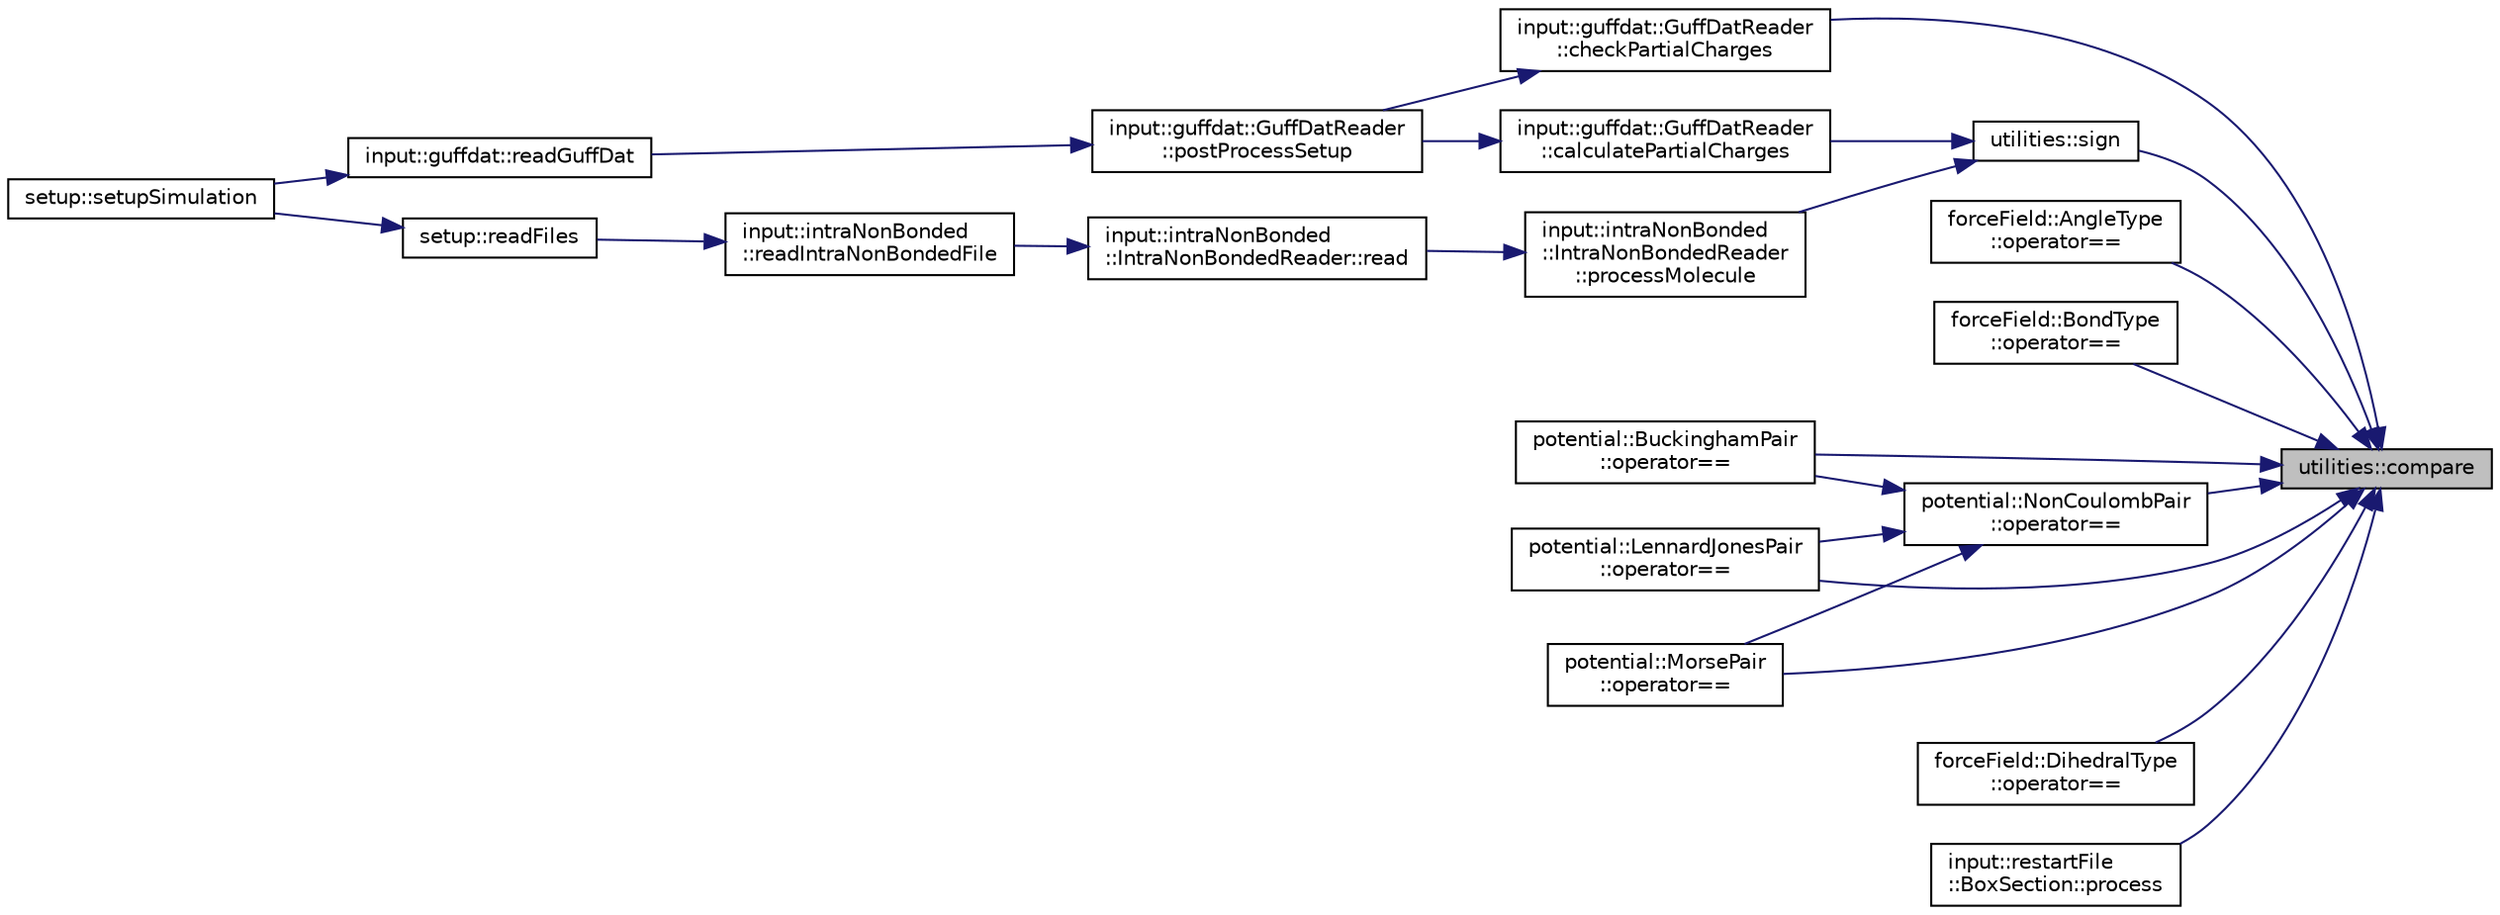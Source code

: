 digraph "utilities::compare"
{
 // LATEX_PDF_SIZE
  edge [fontname="Helvetica",fontsize="10",labelfontname="Helvetica",labelfontsize="10"];
  node [fontname="Helvetica",fontsize="10",shape=record];
  rankdir="RL";
  Node1 [label="utilities::compare",height=0.2,width=0.4,color="black", fillcolor="grey75", style="filled", fontcolor="black",tooltip="compares two numbers with a tolerance"];
  Node1 -> Node2 [dir="back",color="midnightblue",fontsize="10",style="solid",fontname="Helvetica"];
  Node2 [label="input::guffdat::GuffDatReader\l::checkPartialCharges",height=0.2,width=0.4,color="black", fillcolor="white", style="filled",URL="$classinput_1_1guffdat_1_1GuffDatReader.html#aa9b1ba560d8f6213e4ec5a26f5ec09ff",tooltip="checks if the partial charges are in accordance with all guff.dat entries."];
  Node2 -> Node3 [dir="back",color="midnightblue",fontsize="10",style="solid",fontname="Helvetica"];
  Node3 [label="input::guffdat::GuffDatReader\l::postProcessSetup",height=0.2,width=0.4,color="black", fillcolor="white", style="filled",URL="$classinput_1_1guffdat_1_1GuffDatReader.html#ab2ac6ace8cbf4e2f00e150dd3f91911e",tooltip="post process guff.dat reading"];
  Node3 -> Node4 [dir="back",color="midnightblue",fontsize="10",style="solid",fontname="Helvetica"];
  Node4 [label="input::guffdat::readGuffDat",height=0.2,width=0.4,color="black", fillcolor="white", style="filled",URL="$namespaceinput_1_1guffdat.html#af8b225a9b29e9cacbb064b1d6c37a5b0",tooltip="Construct a new Guff Dat Reader:: Guff Dat Reader object."];
  Node4 -> Node5 [dir="back",color="midnightblue",fontsize="10",style="solid",fontname="Helvetica"];
  Node5 [label="setup::setupSimulation",height=0.2,width=0.4,color="black", fillcolor="white", style="filled",URL="$namespacesetup.html#a1c000cdfa46aed7d8018017635915ae1",tooltip="setup the engine"];
  Node1 -> Node6 [dir="back",color="midnightblue",fontsize="10",style="solid",fontname="Helvetica"];
  Node6 [label="forceField::AngleType\l::operator==",height=0.2,width=0.4,color="black", fillcolor="white", style="filled",URL="$classforceField_1_1AngleType.html#aba31522764b15e1c6446943cf2c9c72b",tooltip="operator overload for the comparison of two AngleType objects"];
  Node1 -> Node7 [dir="back",color="midnightblue",fontsize="10",style="solid",fontname="Helvetica"];
  Node7 [label="forceField::BondType\l::operator==",height=0.2,width=0.4,color="black", fillcolor="white", style="filled",URL="$classforceField_1_1BondType.html#a13a57c7a1962ae0e8ce58f5e316f72ea",tooltip="operator overload for the comparison of two BondType objects"];
  Node1 -> Node8 [dir="back",color="midnightblue",fontsize="10",style="solid",fontname="Helvetica"];
  Node8 [label="potential::BuckinghamPair\l::operator==",height=0.2,width=0.4,color="black", fillcolor="white", style="filled",URL="$classpotential_1_1BuckinghamPair.html#a8af2a87c9312c10f97b8e892c8141c21",tooltip="operator overload for the comparison of two BuckinghamPair objects"];
  Node1 -> Node9 [dir="back",color="midnightblue",fontsize="10",style="solid",fontname="Helvetica"];
  Node9 [label="forceField::DihedralType\l::operator==",height=0.2,width=0.4,color="black", fillcolor="white", style="filled",URL="$classforceField_1_1DihedralType.html#a977e00c517197ef5a8457b6acd5bbb5f",tooltip="operator overload for the comparison of two DihedralType objects"];
  Node1 -> Node10 [dir="back",color="midnightblue",fontsize="10",style="solid",fontname="Helvetica"];
  Node10 [label="potential::LennardJonesPair\l::operator==",height=0.2,width=0.4,color="black", fillcolor="white", style="filled",URL="$classpotential_1_1LennardJonesPair.html#a262306696941ba5ddc9f63b8af94a496",tooltip="operator overload for the comparison of two LennardJonesPair objects"];
  Node1 -> Node11 [dir="back",color="midnightblue",fontsize="10",style="solid",fontname="Helvetica"];
  Node11 [label="potential::MorsePair\l::operator==",height=0.2,width=0.4,color="black", fillcolor="white", style="filled",URL="$classpotential_1_1MorsePair.html#a24b125eaeeec0c0215090db8b0e3eb16",tooltip="operator overload for the comparison of two MorsePair objects"];
  Node1 -> Node12 [dir="back",color="midnightblue",fontsize="10",style="solid",fontname="Helvetica"];
  Node12 [label="potential::NonCoulombPair\l::operator==",height=0.2,width=0.4,color="black", fillcolor="white", style="filled",URL="$classpotential_1_1NonCoulombPair.html#a5983a72cc7bdd75d2448b81b327e6e6b",tooltip="operator overload for the comparison of two NonCoulombPair objects"];
  Node12 -> Node8 [dir="back",color="midnightblue",fontsize="10",style="solid",fontname="Helvetica"];
  Node12 -> Node10 [dir="back",color="midnightblue",fontsize="10",style="solid",fontname="Helvetica"];
  Node12 -> Node11 [dir="back",color="midnightblue",fontsize="10",style="solid",fontname="Helvetica"];
  Node1 -> Node13 [dir="back",color="midnightblue",fontsize="10",style="solid",fontname="Helvetica"];
  Node13 [label="input::restartFile\l::BoxSection::process",height=0.2,width=0.4,color="black", fillcolor="white", style="filled",URL="$classinput_1_1restartFile_1_1BoxSection.html#a295a42f81a3bf4df52b13a0b429e83c3",tooltip="processes the box section of the rst file"];
  Node1 -> Node14 [dir="back",color="midnightblue",fontsize="10",style="solid",fontname="Helvetica"];
  Node14 [label="utilities::sign",height=0.2,width=0.4,color="black", fillcolor="white", style="filled",URL="$namespaceutilities.html#a387a711deae04717582833d4d8873f30",tooltip="calculates the sign of a number"];
  Node14 -> Node15 [dir="back",color="midnightblue",fontsize="10",style="solid",fontname="Helvetica"];
  Node15 [label="input::guffdat::GuffDatReader\l::calculatePartialCharges",height=0.2,width=0.4,color="black", fillcolor="white", style="filled",URL="$classinput_1_1guffdat_1_1GuffDatReader.html#a6547e2a5797da71d51added4b13feea0",tooltip="calculates the partial charges of the molecule types from the guff.dat coulomb coefficients"];
  Node15 -> Node3 [dir="back",color="midnightblue",fontsize="10",style="solid",fontname="Helvetica"];
  Node14 -> Node16 [dir="back",color="midnightblue",fontsize="10",style="solid",fontname="Helvetica"];
  Node16 [label="input::intraNonBonded\l::IntraNonBondedReader\l::processMolecule",height=0.2,width=0.4,color="black", fillcolor="white", style="filled",URL="$classinput_1_1intraNonBonded_1_1IntraNonBondedReader.html#a627e2157a50197b72348831db0116104",tooltip="processes the intra nonBonded interactions for a given molecule type"];
  Node16 -> Node17 [dir="back",color="midnightblue",fontsize="10",style="solid",fontname="Helvetica"];
  Node17 [label="input::intraNonBonded\l::IntraNonBondedReader::read",height=0.2,width=0.4,color="black", fillcolor="white", style="filled",URL="$classinput_1_1intraNonBonded_1_1IntraNonBondedReader.html#a9f307dc8ee85268768e8ce1144999e1b",tooltip="reads the intra non bonded interactions from the intraNonBonded file"];
  Node17 -> Node18 [dir="back",color="midnightblue",fontsize="10",style="solid",fontname="Helvetica"];
  Node18 [label="input::intraNonBonded\l::readIntraNonBondedFile",height=0.2,width=0.4,color="black", fillcolor="white", style="filled",URL="$namespaceinput_1_1intraNonBonded.html#a24f14abe71e7a243eea7e7a1d7b05b6f",tooltip="construct IntraNonBondedReader object and read the file"];
  Node18 -> Node19 [dir="back",color="midnightblue",fontsize="10",style="solid",fontname="Helvetica"];
  Node19 [label="setup::readFiles",height=0.2,width=0.4,color="black", fillcolor="white", style="filled",URL="$namespacesetup.html#a18b2d98c1451bfb2c3cfee4f5434f086",tooltip="reads all the files needed for the simulation"];
  Node19 -> Node5 [dir="back",color="midnightblue",fontsize="10",style="solid",fontname="Helvetica"];
}
